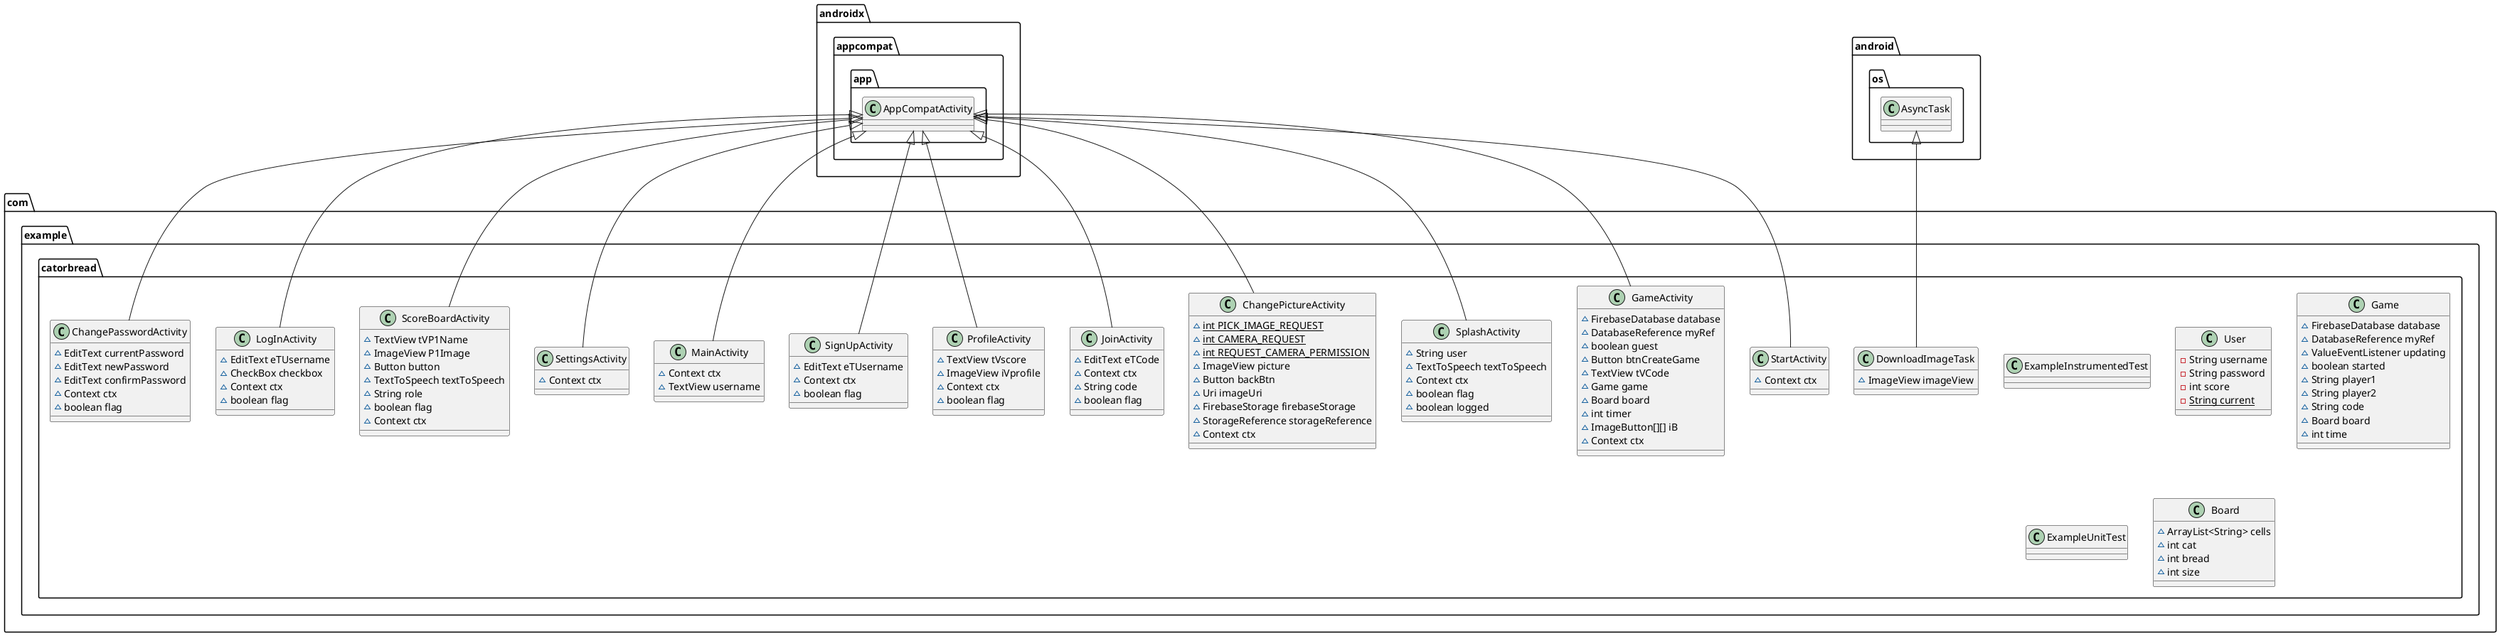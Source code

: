 @startuml
class com.example.catorbread.ChangePictureActivity {
~ {static} int PICK_IMAGE_REQUEST
~ {static} int CAMERA_REQUEST
~ {static} int REQUEST_CAMERA_PERMISSION
~ ImageView picture
~ Button backBtn
~ Uri imageUri
~ FirebaseStorage firebaseStorage
~ StorageReference storageReference
~ Context ctx
}

class com.example.catorbread.ExampleInstrumentedTest {
}
class com.example.catorbread.DownloadImageTask {
~ ImageView imageView
}

class com.example.catorbread.ProfileActivity {
~ TextView tVscore
~ ImageView iVprofile
~ Context ctx
~ boolean flag
}

class com.example.catorbread.SignUpActivity {
~ EditText eTUsername
~ Context ctx
~ boolean flag
}

class com.example.catorbread.MainActivity {
~ Context ctx
~ TextView username
}

class com.example.catorbread.User {
- String username
- String password
- int score
- {static} String current
}

class com.example.catorbread.SettingsActivity {
~ Context ctx
}

class com.example.catorbread.ScoreBoardActivity {
~ TextView tVP1Name
~ ImageView P1Image
~ Button button
~ TextToSpeech textToSpeech
~ String role
~ boolean flag
~ Context ctx
}

class com.example.catorbread.LogInActivity {
~ EditText eTUsername
~ CheckBox checkbox
~ Context ctx
~ boolean flag
}

class com.example.catorbread.Game {
~ FirebaseDatabase database
~ DatabaseReference myRef
~ ValueEventListener updating
~ boolean started
~ String player1
~ String player2
~ String code
~ Board board
~ int time
}

class com.example.catorbread.ChangePasswordActivity {
~ EditText currentPassword
~ EditText newPassword
~ EditText confirmPassword
~ Context ctx
~ boolean flag
}

class com.example.catorbread.StartActivity {
~ Context ctx
}

class com.example.catorbread.ExampleUnitTest {
}
class com.example.catorbread.GameActivity {
~ FirebaseDatabase database
~ DatabaseReference myRef
~ boolean guest
~ Button btnCreateGame
~ TextView tVCode
~ Game game
~ Board board
~ int timer
~ ImageButton[][] iB
~ Context ctx
}

class com.example.catorbread.SplashActivity {
~ String user
~ TextToSpeech textToSpeech
~ Context ctx
~ boolean flag
~ boolean logged
}

class com.example.catorbread.JoinActivity {
~ EditText eTCode
~ Context ctx
~ String code
~ boolean flag
}

class com.example.catorbread.Board {
~ ArrayList<String> cells
~ int cat
~ int bread
~ int size
}



androidx.appcompat.app.AppCompatActivity <|-- com.example.catorbread.ChangePictureActivity
android.os.AsyncTask <|-- com.example.catorbread.DownloadImageTask
androidx.appcompat.app.AppCompatActivity <|-- com.example.catorbread.ProfileActivity
androidx.appcompat.app.AppCompatActivity <|-- com.example.catorbread.SignUpActivity
androidx.appcompat.app.AppCompatActivity <|-- com.example.catorbread.MainActivity
androidx.appcompat.app.AppCompatActivity <|-- com.example.catorbread.SettingsActivity
androidx.appcompat.app.AppCompatActivity <|-- com.example.catorbread.ScoreBoardActivity
androidx.appcompat.app.AppCompatActivity <|-- com.example.catorbread.LogInActivity
androidx.appcompat.app.AppCompatActivity <|-- com.example.catorbread.ChangePasswordActivity
androidx.appcompat.app.AppCompatActivity <|-- com.example.catorbread.StartActivity
androidx.appcompat.app.AppCompatActivity <|-- com.example.catorbread.GameActivity
androidx.appcompat.app.AppCompatActivity <|-- com.example.catorbread.SplashActivity
androidx.appcompat.app.AppCompatActivity <|-- com.example.catorbread.JoinActivity
@enduml